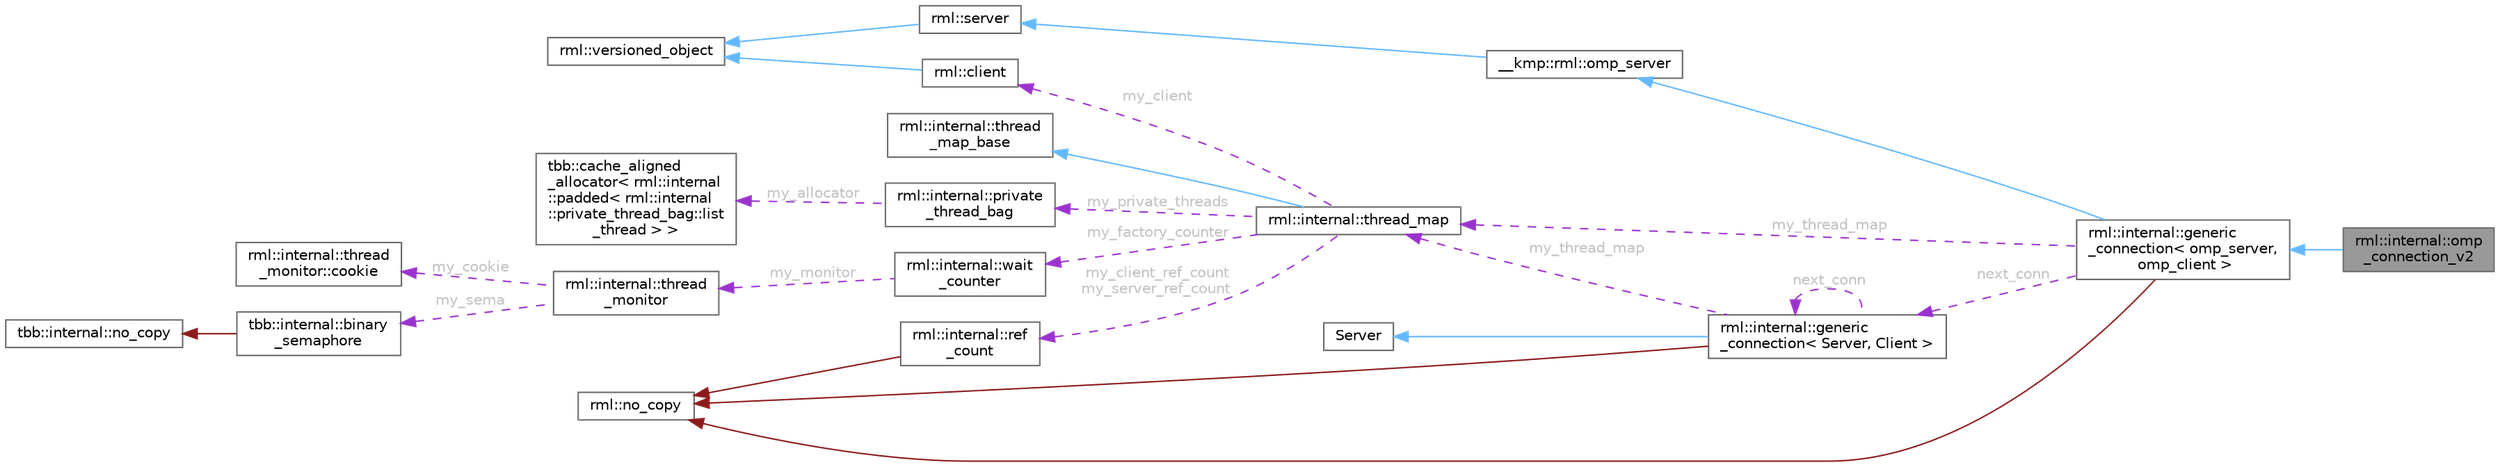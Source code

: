digraph "rml::internal::omp_connection_v2"
{
 // LATEX_PDF_SIZE
  bgcolor="transparent";
  edge [fontname=Helvetica,fontsize=10,labelfontname=Helvetica,labelfontsize=10];
  node [fontname=Helvetica,fontsize=10,shape=box,height=0.2,width=0.4];
  rankdir="LR";
  Node1 [id="Node000001",label="rml::internal::omp\l_connection_v2",height=0.2,width=0.4,color="gray40", fillcolor="grey60", style="filled", fontcolor="black",tooltip=" "];
  Node2 -> Node1 [id="edge24_Node000001_Node000002",dir="back",color="steelblue1",style="solid",tooltip=" "];
  Node2 [id="Node000002",label="rml::internal::generic\l_connection\< omp_server,\l omp_client \>",height=0.2,width=0.4,color="gray40", fillcolor="white", style="filled",URL="$classrml_1_1internal_1_1generic__connection.html",tooltip=" "];
  Node3 -> Node2 [id="edge25_Node000002_Node000003",dir="back",color="steelblue1",style="solid",tooltip=" "];
  Node3 [id="Node000003",label="__kmp::rml::omp_server",height=0.2,width=0.4,color="gray40", fillcolor="white", style="filled",URL="$class____kmp_1_1rml_1_1omp__server.html",tooltip="Represents a set of omp worker threads provided by the server."];
  Node4 -> Node3 [id="edge26_Node000003_Node000004",dir="back",color="steelblue1",style="solid",tooltip=" "];
  Node4 [id="Node000004",label="rml::server",height=0.2,width=0.4,color="gray40", fillcolor="white", style="filled",URL="$classrml_1_1server.html",tooltip=" "];
  Node5 -> Node4 [id="edge27_Node000004_Node000005",dir="back",color="steelblue1",style="solid",tooltip=" "];
  Node5 [id="Node000005",label="rml::versioned_object",height=0.2,width=0.4,color="gray40", fillcolor="white", style="filled",URL="$classrml_1_1versioned__object.html",tooltip=" "];
  Node6 -> Node2 [id="edge28_Node000002_Node000006",dir="back",color="firebrick4",style="solid",tooltip=" "];
  Node6 [id="Node000006",label="rml::no_copy",height=0.2,width=0.4,color="gray40", fillcolor="white", style="filled",URL="$classrml_1_1no__copy.html",tooltip="Base class for denying assignment and copy constructor."];
  Node7 -> Node2 [id="edge29_Node000002_Node000007",dir="back",color="darkorchid3",style="dashed",tooltip=" ",label=" my_thread_map",fontcolor="grey" ];
  Node7 [id="Node000007",label="rml::internal::thread_map",height=0.2,width=0.4,color="gray40", fillcolor="white", style="filled",URL="$classrml_1_1internal_1_1thread__map.html",tooltip="Type-independent part of class generic_connection."];
  Node8 -> Node7 [id="edge30_Node000007_Node000008",dir="back",color="steelblue1",style="solid",tooltip=" "];
  Node8 [id="Node000008",label="rml::internal::thread\l_map_base",height=0.2,width=0.4,color="gray40", fillcolor="white", style="filled",URL="$structrml_1_1internal_1_1thread__map__base.html",tooltip="thread_map_base; we need to make the iterator type available to server_thread"];
  Node9 -> Node7 [id="edge31_Node000007_Node000009",dir="back",color="darkorchid3",style="dashed",tooltip=" ",label=" my_private_threads",fontcolor="grey" ];
  Node9 [id="Node000009",label="rml::internal::private\l_thread_bag",height=0.2,width=0.4,color="gray40", fillcolor="white", style="filled",URL="$classrml_1_1internal_1_1private__thread__bag.html",tooltip="Bag of threads that are private to a client."];
  Node10 -> Node9 [id="edge32_Node000009_Node000010",dir="back",color="darkorchid3",style="dashed",tooltip=" ",label=" my_allocator",fontcolor="grey" ];
  Node10 [id="Node000010",label="tbb::cache_aligned\l_allocator\< rml::internal\l::padded\< rml::internal\l::private_thread_bag::list\l_thread \> \>",height=0.2,width=0.4,color="gray40", fillcolor="white", style="filled",URL="$classtbb_1_1cache__aligned__allocator.html",tooltip=" "];
  Node11 -> Node7 [id="edge33_Node000007_Node000011",dir="back",color="darkorchid3",style="dashed",tooltip=" ",label=" my_client_ref_count\nmy_server_ref_count",fontcolor="grey" ];
  Node11 [id="Node000011",label="rml::internal::ref\l_count",height=0.2,width=0.4,color="gray40", fillcolor="white", style="filled",URL="$classrml_1_1internal_1_1ref__count.html",tooltip="A reference count."];
  Node6 -> Node11 [id="edge34_Node000011_Node000006",dir="back",color="firebrick4",style="solid",tooltip=" "];
  Node12 -> Node7 [id="edge35_Node000007_Node000012",dir="back",color="darkorchid3",style="dashed",tooltip=" ",label=" my_client",fontcolor="grey" ];
  Node12 [id="Node000012",label="rml::client",height=0.2,width=0.4,color="gray40", fillcolor="white", style="filled",URL="$classrml_1_1client.html",tooltip="Information that client provides to server when asking for a server."];
  Node5 -> Node12 [id="edge36_Node000012_Node000005",dir="back",color="steelblue1",style="solid",tooltip=" "];
  Node13 -> Node7 [id="edge37_Node000007_Node000013",dir="back",color="darkorchid3",style="dashed",tooltip=" ",label=" my_factory_counter",fontcolor="grey" ];
  Node13 [id="Node000013",label="rml::internal::wait\l_counter",height=0.2,width=0.4,color="gray40", fillcolor="white", style="filled",URL="$classrml_1_1internal_1_1wait__counter.html",tooltip=" "];
  Node14 -> Node13 [id="edge38_Node000013_Node000014",dir="back",color="darkorchid3",style="dashed",tooltip=" ",label=" my_monitor",fontcolor="grey" ];
  Node14 [id="Node000014",label="rml::internal::thread\l_monitor",height=0.2,width=0.4,color="gray40", fillcolor="white", style="filled",URL="$classrml_1_1internal_1_1thread__monitor.html",tooltip="Monitor with limited two-phase commit form of wait."];
  Node15 -> Node14 [id="edge39_Node000014_Node000015",dir="back",color="darkorchid3",style="dashed",tooltip=" ",label=" my_cookie",fontcolor="grey" ];
  Node15 [id="Node000015",label="rml::internal::thread\l_monitor::cookie",height=0.2,width=0.4,color="gray40", fillcolor="white", style="filled",URL="$classrml_1_1internal_1_1thread__monitor_1_1cookie.html",tooltip=" "];
  Node16 -> Node14 [id="edge40_Node000014_Node000016",dir="back",color="darkorchid3",style="dashed",tooltip=" ",label=" my_sema",fontcolor="grey" ];
  Node16 [id="Node000016",label="tbb::internal::binary\l_semaphore",height=0.2,width=0.4,color="gray40", fillcolor="white", style="filled",URL="$classtbb_1_1internal_1_1binary__semaphore.html",tooltip="binary_semaphore for concurrent monitor"];
  Node17 -> Node16 [id="edge41_Node000016_Node000017",dir="back",color="firebrick4",style="solid",tooltip=" "];
  Node17 [id="Node000017",label="tbb::internal::no_copy",height=0.2,width=0.4,color="gray40", fillcolor="white", style="filled",tooltip=" "];
  Node18 -> Node2 [id="edge42_Node000002_Node000018",dir="back",color="darkorchid3",style="dashed",tooltip=" ",label=" next_conn",fontcolor="grey" ];
  Node18 [id="Node000018",label="rml::internal::generic\l_connection\< Server, Client \>",height=0.2,width=0.4,color="gray40", fillcolor="white", style="filled",URL="$classrml_1_1internal_1_1generic__connection.html",tooltip=" "];
  Node19 -> Node18 [id="edge43_Node000018_Node000019",dir="back",color="steelblue1",style="solid",tooltip=" "];
  Node19 [id="Node000019",label="Server",height=0.2,width=0.4,color="gray40", fillcolor="white", style="filled",tooltip=" "];
  Node6 -> Node18 [id="edge44_Node000018_Node000006",dir="back",color="firebrick4",style="solid",tooltip=" "];
  Node7 -> Node18 [id="edge45_Node000018_Node000007",dir="back",color="darkorchid3",style="dashed",tooltip=" ",label=" my_thread_map",fontcolor="grey" ];
  Node18 -> Node18 [id="edge46_Node000018_Node000018",dir="back",color="darkorchid3",style="dashed",tooltip=" ",label=" next_conn",fontcolor="grey" ];
}

